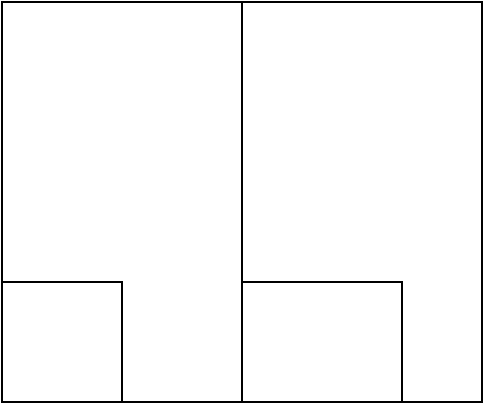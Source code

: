 <mxfile version="26.2.12">
  <diagram name="Page-1" id="xKtgUs5WMzyUOWEQvZ2w">
    <mxGraphModel dx="1475" dy="774" grid="1" gridSize="10" guides="1" tooltips="1" connect="1" arrows="1" fold="1" page="1" pageScale="1" pageWidth="850" pageHeight="1100" math="0" shadow="0">
      <root>
        <mxCell id="0" />
        <mxCell id="1" parent="0" />
        <mxCell id="g3cALayqJ4pT1Wz_8jbG-1" value="" style="rounded=0;whiteSpace=wrap;html=1;" vertex="1" parent="1">
          <mxGeometry x="200" y="240" width="240" height="200" as="geometry" />
        </mxCell>
        <mxCell id="g3cALayqJ4pT1Wz_8jbG-3" value="" style="endArrow=none;html=1;rounded=0;exitX=0.5;exitY=1;exitDx=0;exitDy=0;" edge="1" parent="1" source="g3cALayqJ4pT1Wz_8jbG-1">
          <mxGeometry width="50" height="50" relative="1" as="geometry">
            <mxPoint x="270" y="290" as="sourcePoint" />
            <mxPoint x="320" y="240" as="targetPoint" />
          </mxGeometry>
        </mxCell>
        <mxCell id="g3cALayqJ4pT1Wz_8jbG-5" value="" style="rounded=0;whiteSpace=wrap;html=1;" vertex="1" parent="1">
          <mxGeometry x="320" y="380" width="80" height="60" as="geometry" />
        </mxCell>
        <mxCell id="g3cALayqJ4pT1Wz_8jbG-7" value="" style="rounded=0;whiteSpace=wrap;html=1;" vertex="1" parent="1">
          <mxGeometry x="200" y="380" width="60" height="60" as="geometry" />
        </mxCell>
      </root>
    </mxGraphModel>
  </diagram>
</mxfile>
